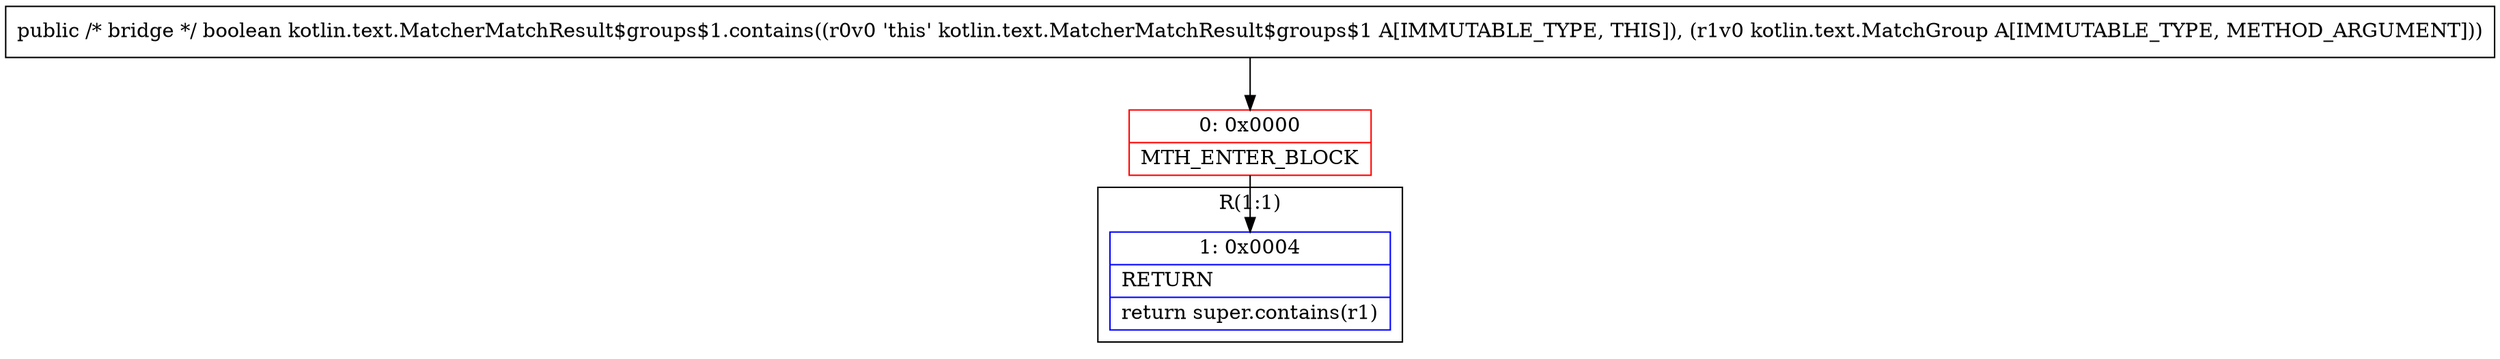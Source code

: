 digraph "CFG forkotlin.text.MatcherMatchResult$groups$1.contains(Lkotlin\/text\/MatchGroup;)Z" {
subgraph cluster_Region_2005989389 {
label = "R(1:1)";
node [shape=record,color=blue];
Node_1 [shape=record,label="{1\:\ 0x0004|RETURN\l|return super.contains(r1)\l}"];
}
Node_0 [shape=record,color=red,label="{0\:\ 0x0000|MTH_ENTER_BLOCK\l}"];
MethodNode[shape=record,label="{public \/* bridge *\/ boolean kotlin.text.MatcherMatchResult$groups$1.contains((r0v0 'this' kotlin.text.MatcherMatchResult$groups$1 A[IMMUTABLE_TYPE, THIS]), (r1v0 kotlin.text.MatchGroup A[IMMUTABLE_TYPE, METHOD_ARGUMENT])) }"];
MethodNode -> Node_0;
Node_0 -> Node_1;
}

